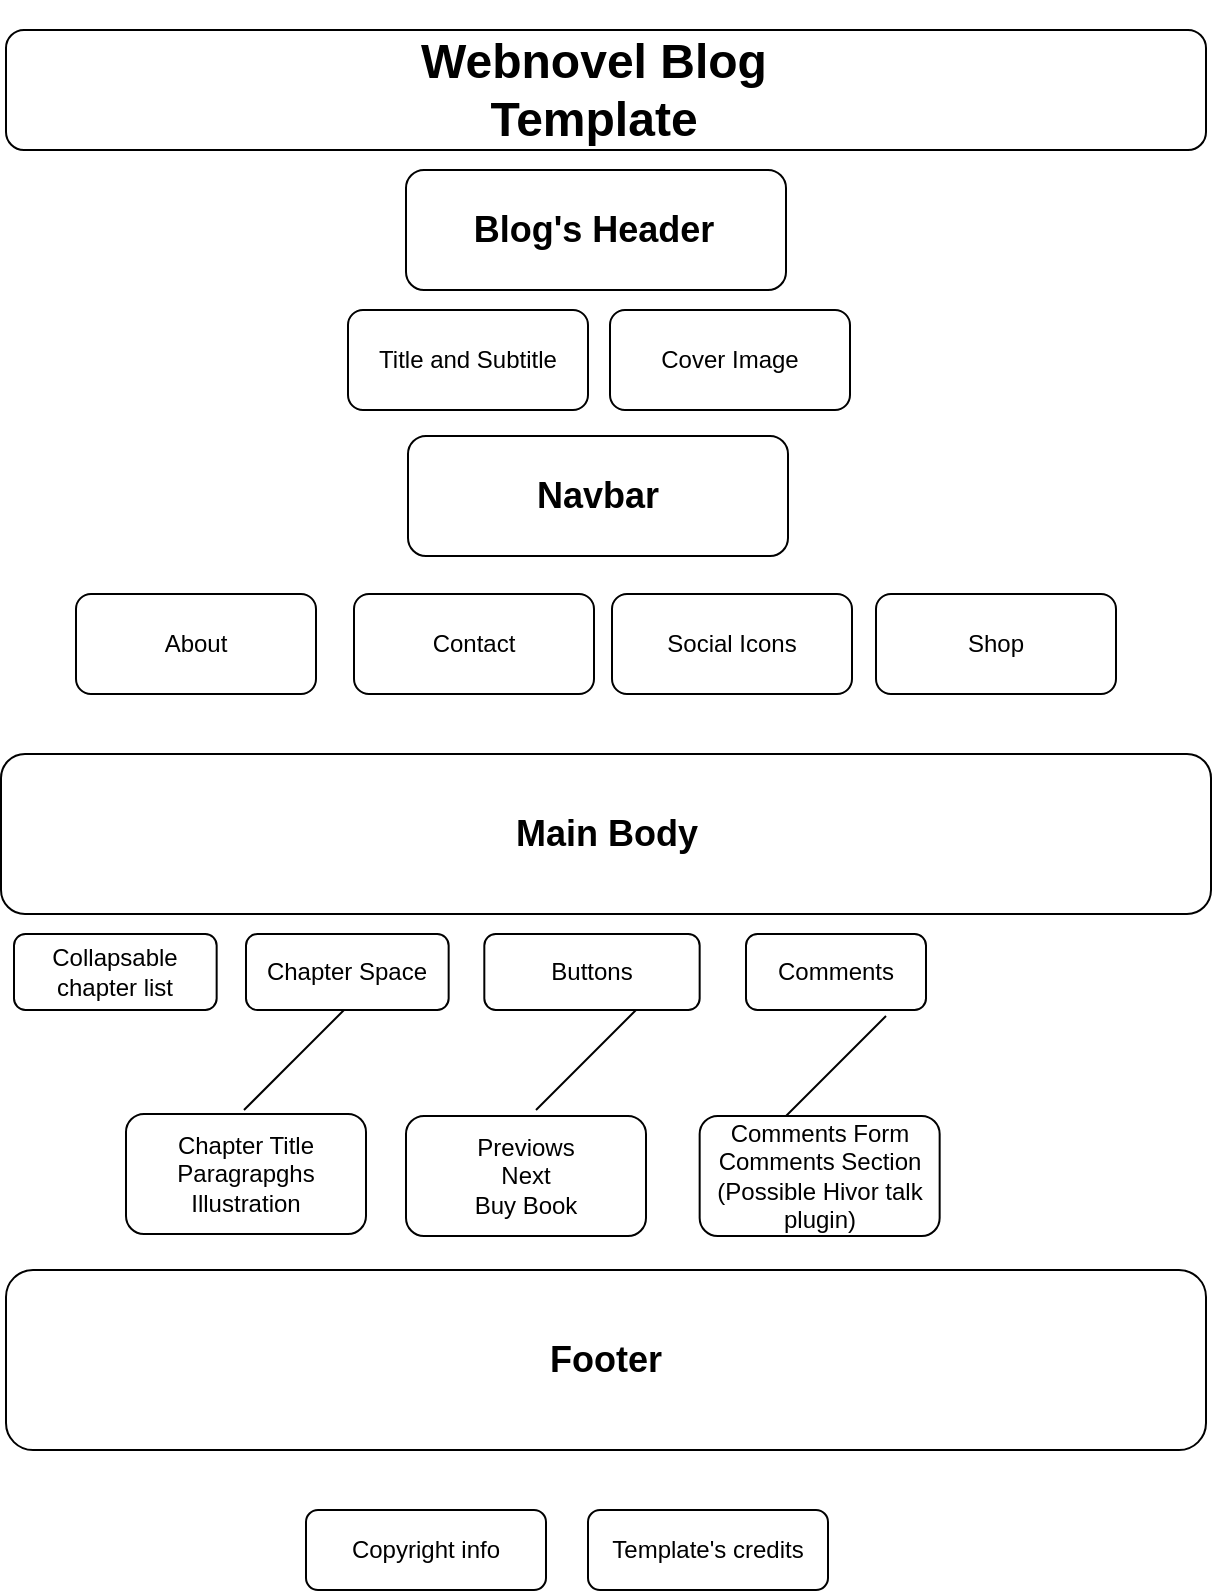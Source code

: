 <mxfile version="22.1.2" type="device">
  <diagram name="Página-1" id="XQGaTzEctuIrA6cVm32u">
    <mxGraphModel dx="880" dy="532" grid="1" gridSize="10" guides="1" tooltips="1" connect="1" arrows="1" fold="1" page="1" pageScale="1" pageWidth="827" pageHeight="1169" math="0" shadow="0">
      <root>
        <mxCell id="0" />
        <mxCell id="1" parent="0" />
        <mxCell id="R5jcbiGsLvWfnWbmUx2g-1" value="" style="rounded=1;whiteSpace=wrap;html=1;" parent="1" vertex="1">
          <mxGeometry x="120" y="20" width="600" height="60" as="geometry" />
        </mxCell>
        <mxCell id="R5jcbiGsLvWfnWbmUx2g-3" value="&lt;h1&gt;Webnovel Blog Template&lt;/h1&gt;" style="text;html=1;strokeColor=none;fillColor=none;align=center;verticalAlign=middle;whiteSpace=wrap;rounded=0;" parent="1" vertex="1">
          <mxGeometry x="284" y="35" width="260" height="30" as="geometry" />
        </mxCell>
        <mxCell id="R5jcbiGsLvWfnWbmUx2g-4" value="" style="rounded=1;whiteSpace=wrap;html=1;" parent="1" vertex="1">
          <mxGeometry x="320" y="90" width="190" height="60" as="geometry" />
        </mxCell>
        <mxCell id="R5jcbiGsLvWfnWbmUx2g-6" value="&lt;h2&gt;&lt;b&gt;Blog&#39;s Header&lt;/b&gt;&lt;/h2&gt;" style="text;html=1;strokeColor=none;fillColor=none;align=center;verticalAlign=middle;whiteSpace=wrap;rounded=0;" parent="1" vertex="1">
          <mxGeometry x="349" y="105" width="130" height="30" as="geometry" />
        </mxCell>
        <mxCell id="R5jcbiGsLvWfnWbmUx2g-8" value="Title and Subtitle" style="rounded=1;whiteSpace=wrap;html=1;" parent="1" vertex="1">
          <mxGeometry x="291" y="160" width="120" height="50" as="geometry" />
        </mxCell>
        <mxCell id="R5jcbiGsLvWfnWbmUx2g-10" value="Social Icons" style="rounded=1;whiteSpace=wrap;html=1;" parent="1" vertex="1">
          <mxGeometry x="423" y="302" width="120" height="50" as="geometry" />
        </mxCell>
        <mxCell id="R5jcbiGsLvWfnWbmUx2g-14" value="&lt;h2&gt;Main Body&lt;/h2&gt;" style="rounded=1;whiteSpace=wrap;html=1;" parent="1" vertex="1">
          <mxGeometry x="117.5" y="382" width="605" height="80" as="geometry" />
        </mxCell>
        <mxCell id="R5jcbiGsLvWfnWbmUx2g-16" value="Collapsable chapter list" style="rounded=1;whiteSpace=wrap;html=1;" parent="1" vertex="1">
          <mxGeometry x="124" y="472" width="101.33" height="38" as="geometry" />
        </mxCell>
        <mxCell id="R5jcbiGsLvWfnWbmUx2g-18" value="About" style="rounded=1;whiteSpace=wrap;html=1;" parent="1" vertex="1">
          <mxGeometry x="155" y="302" width="120" height="50" as="geometry" />
        </mxCell>
        <mxCell id="R5jcbiGsLvWfnWbmUx2g-19" value="Contact" style="rounded=1;whiteSpace=wrap;html=1;" parent="1" vertex="1">
          <mxGeometry x="294" y="302" width="120" height="50" as="geometry" />
        </mxCell>
        <mxCell id="R5jcbiGsLvWfnWbmUx2g-21" value="Cover Image" style="rounded=1;whiteSpace=wrap;html=1;" parent="1" vertex="1">
          <mxGeometry x="422" y="160" width="120" height="50" as="geometry" />
        </mxCell>
        <mxCell id="R5jcbiGsLvWfnWbmUx2g-22" value="&lt;h2&gt;Navbar&lt;/h2&gt;" style="rounded=1;whiteSpace=wrap;html=1;" parent="1" vertex="1">
          <mxGeometry x="321" y="223" width="190" height="60" as="geometry" />
        </mxCell>
        <mxCell id="R5jcbiGsLvWfnWbmUx2g-23" value="Shop" style="rounded=1;whiteSpace=wrap;html=1;" parent="1" vertex="1">
          <mxGeometry x="555" y="302" width="120" height="50" as="geometry" />
        </mxCell>
        <mxCell id="R5jcbiGsLvWfnWbmUx2g-25" value="Chapter Space" style="rounded=1;whiteSpace=wrap;html=1;" parent="1" vertex="1">
          <mxGeometry x="240" y="472" width="101.33" height="38" as="geometry" />
        </mxCell>
        <mxCell id="R5jcbiGsLvWfnWbmUx2g-26" value="Chapter Title&lt;br&gt;Paragrapghs&lt;br&gt;Illustration" style="rounded=1;whiteSpace=wrap;html=1;" parent="1" vertex="1">
          <mxGeometry x="180" y="562" width="120" height="60" as="geometry" />
        </mxCell>
        <mxCell id="R5jcbiGsLvWfnWbmUx2g-28" value="" style="endArrow=none;html=1;rounded=0;" parent="1" edge="1">
          <mxGeometry width="50" height="50" relative="1" as="geometry">
            <mxPoint x="239" y="560" as="sourcePoint" />
            <mxPoint x="289" y="510" as="targetPoint" />
          </mxGeometry>
        </mxCell>
        <mxCell id="R5jcbiGsLvWfnWbmUx2g-29" value="Buttons" style="rounded=1;whiteSpace=wrap;html=1;" parent="1" vertex="1">
          <mxGeometry x="359.16" y="472" width="107.67" height="38" as="geometry" />
        </mxCell>
        <mxCell id="R5jcbiGsLvWfnWbmUx2g-30" value="Previows&lt;br&gt;Next&lt;br&gt;Buy Book" style="rounded=1;whiteSpace=wrap;html=1;" parent="1" vertex="1">
          <mxGeometry x="320" y="563" width="120" height="60" as="geometry" />
        </mxCell>
        <mxCell id="R5jcbiGsLvWfnWbmUx2g-31" value="" style="endArrow=none;html=1;rounded=0;" parent="1" edge="1">
          <mxGeometry width="50" height="50" relative="1" as="geometry">
            <mxPoint x="385" y="560" as="sourcePoint" />
            <mxPoint x="435" y="510" as="targetPoint" />
          </mxGeometry>
        </mxCell>
        <mxCell id="R5jcbiGsLvWfnWbmUx2g-32" value="Comments" style="rounded=1;whiteSpace=wrap;html=1;" parent="1" vertex="1">
          <mxGeometry x="490" y="472" width="90" height="38" as="geometry" />
        </mxCell>
        <mxCell id="R5jcbiGsLvWfnWbmUx2g-33" value="Comments Form&lt;br&gt;Comments Section&lt;br&gt;(Possible Hivor talk plugin)" style="rounded=1;whiteSpace=wrap;html=1;" parent="1" vertex="1">
          <mxGeometry x="466.83" y="563" width="120" height="60" as="geometry" />
        </mxCell>
        <mxCell id="R5jcbiGsLvWfnWbmUx2g-34" value="" style="endArrow=none;html=1;rounded=0;" parent="1" edge="1">
          <mxGeometry width="50" height="50" relative="1" as="geometry">
            <mxPoint x="510" y="563" as="sourcePoint" />
            <mxPoint x="560" y="513" as="targetPoint" />
          </mxGeometry>
        </mxCell>
        <mxCell id="ksP0eQmsYhOleUiUnhRo-1" value="&lt;h2&gt;Footer&lt;/h2&gt;" style="rounded=1;whiteSpace=wrap;html=1;" vertex="1" parent="1">
          <mxGeometry x="120" y="640" width="600" height="90" as="geometry" />
        </mxCell>
        <mxCell id="ksP0eQmsYhOleUiUnhRo-2" value="Copyright info" style="rounded=1;whiteSpace=wrap;html=1;" vertex="1" parent="1">
          <mxGeometry x="270" y="760" width="120" height="40" as="geometry" />
        </mxCell>
        <mxCell id="ksP0eQmsYhOleUiUnhRo-3" value="Template&#39;s credits" style="rounded=1;whiteSpace=wrap;html=1;" vertex="1" parent="1">
          <mxGeometry x="411" y="760" width="120" height="40" as="geometry" />
        </mxCell>
      </root>
    </mxGraphModel>
  </diagram>
</mxfile>
